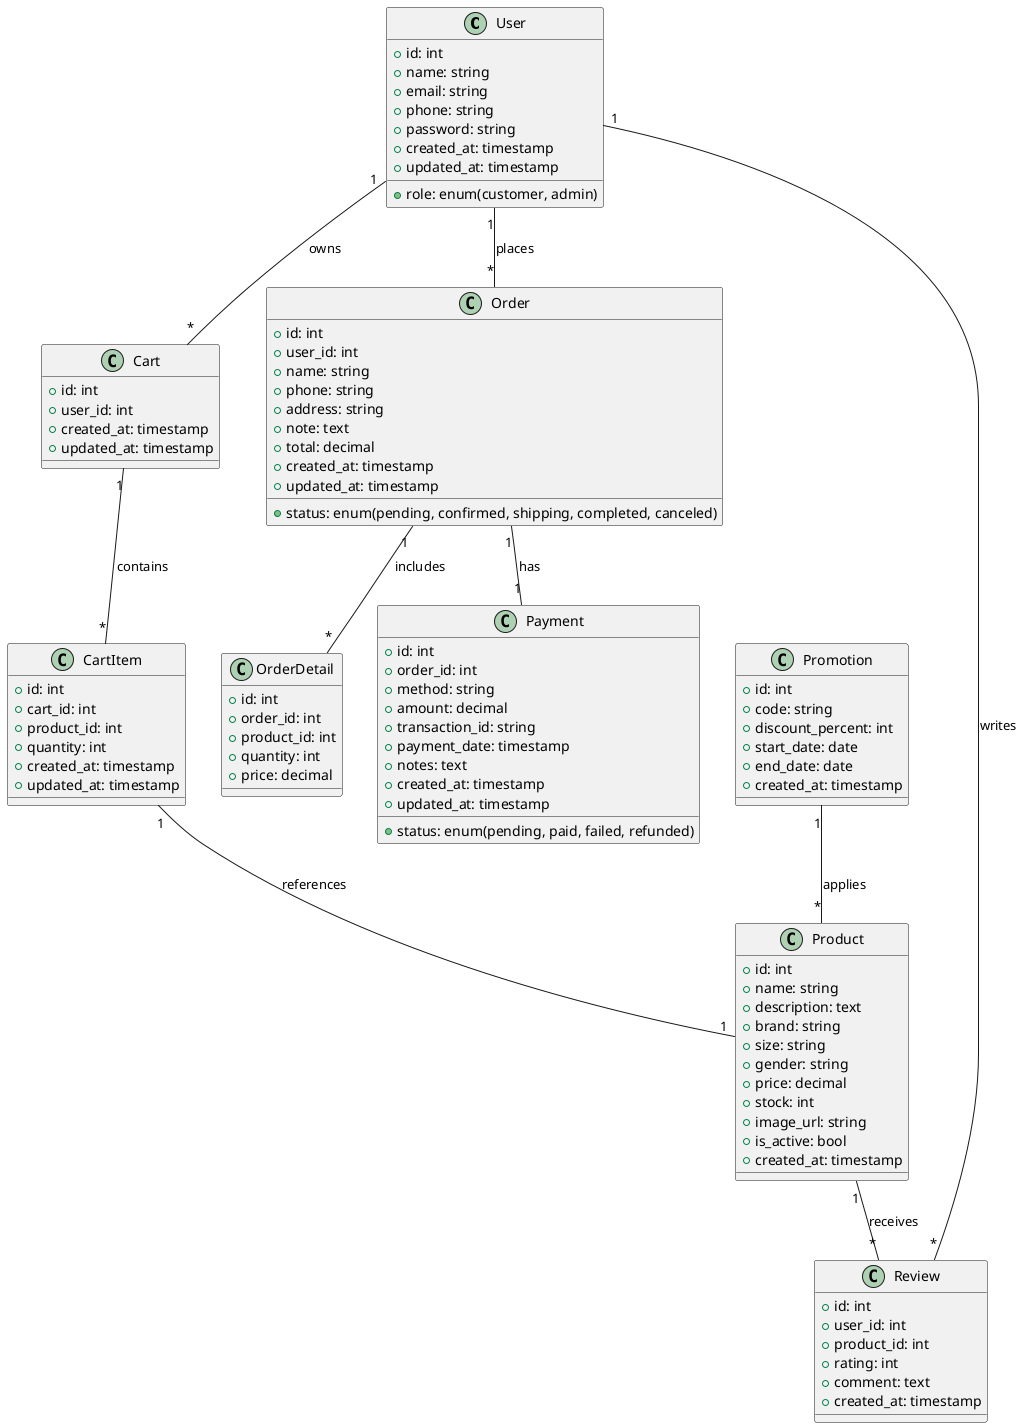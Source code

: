 @startuml
!define RECTANGLE_COLOR #ADD8E6
skinparam rectangle {
    BackgroundColor RECTANGLE_COLOR
    BorderColor black
    FontColor black
}

class User {
    +id: int
    +name: string
    +email: string
    +phone: string
    +password: string
    +role: enum(customer, admin)
    +created_at: timestamp
    +updated_at: timestamp
}

class Product {
    +id: int
    +name: string
    +description: text
    +brand: string
    +size: string
    +gender: string
    +price: decimal
    +stock: int
    +image_url: string
    +is_active: bool
    +created_at: timestamp
}

class Cart {
    +id: int
    +user_id: int
    +created_at: timestamp
    +updated_at: timestamp
}

class CartItem {
    +id: int
    +cart_id: int
    +product_id: int
    +quantity: int
    +created_at: timestamp
    +updated_at: timestamp
}

class Order {
    +id: int
    +user_id: int
    +name: string
    +phone: string
    +address: string
    +note: text
    +status: enum(pending, confirmed, shipping, completed, canceled)
    +total: decimal
    +created_at: timestamp
    +updated_at: timestamp
}

class OrderDetail {
    +id: int
    +order_id: int
    +product_id: int
    +quantity: int
    +price: decimal
}

class Payment {
    +id: int
    +order_id: int
    +method: string
    +amount: decimal
    +status: enum(pending, paid, failed, refunded)
    +transaction_id: string
    +payment_date: timestamp
    +notes: text
    +created_at: timestamp
    +updated_at: timestamp
}

class Review {
    +id: int
    +user_id: int
    +product_id: int
    +rating: int
    +comment: text
    +created_at: timestamp
}

class Promotion {
    +id: int
    +code: string
    +discount_percent: int
    +start_date: date
    +end_date: date
    +created_at: timestamp
}

User "1" -- "*" Cart : owns
Cart "1" -- "*" CartItem : contains
CartItem "1" -- "1" Product : references
User "1" -- "*" Order : places
Order "1" -- "*" OrderDetail : includes
Order "1" -- "1" Payment : has
User "1" -- "*" Review : writes
Product "1" -- "*" Review : receives
Promotion "1" -- "*" Product : applies
@enduml
